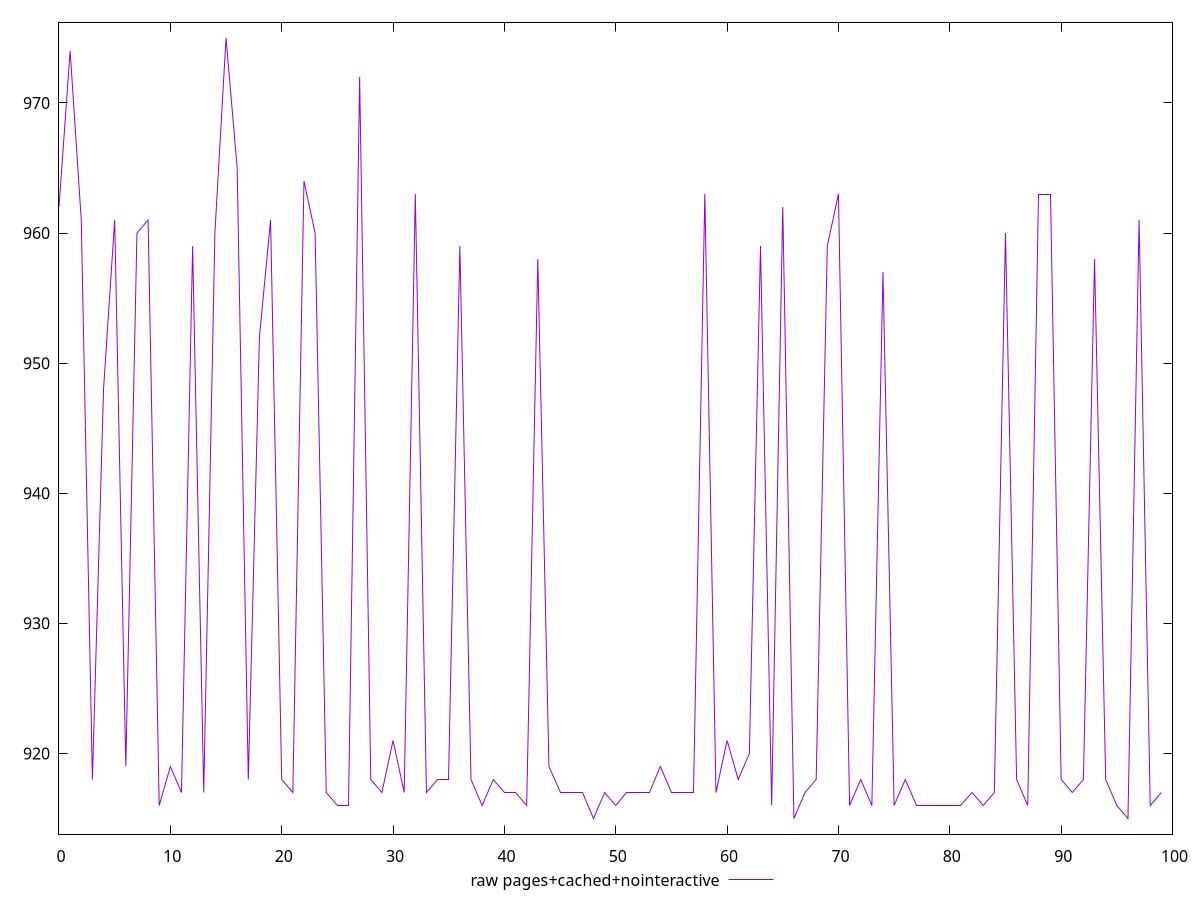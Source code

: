 $_rawPagesCachedNointeractive <<EOF
962
974
961
918
948
961
919
960
961
916
919
917
959
917
960
975
965
918
952
961
918
917
964
960
917
916
916
972
918
917
921
917
963
917
918
918
959
918
916
918
917
917
916
958
919
917
917
917
915
917
916
917
917
917
919
917
917
917
963
917
921
918
920
959
916
962
915
917
918
959
963
916
918
916
957
916
918
916
916
916
916
916
917
916
917
960
918
916
963
963
918
917
918
958
918
916
915
961
916
917
EOF
set key outside below
set terminal pngcairo
set output "report_00005_2020-11-02T22-26-11.212Z/render-blocking-resources/pages+cached+nointeractive//raw.png"
set yrange [913.8:976.2]
plot $_rawPagesCachedNointeractive title "raw pages+cached+nointeractive" with line ,